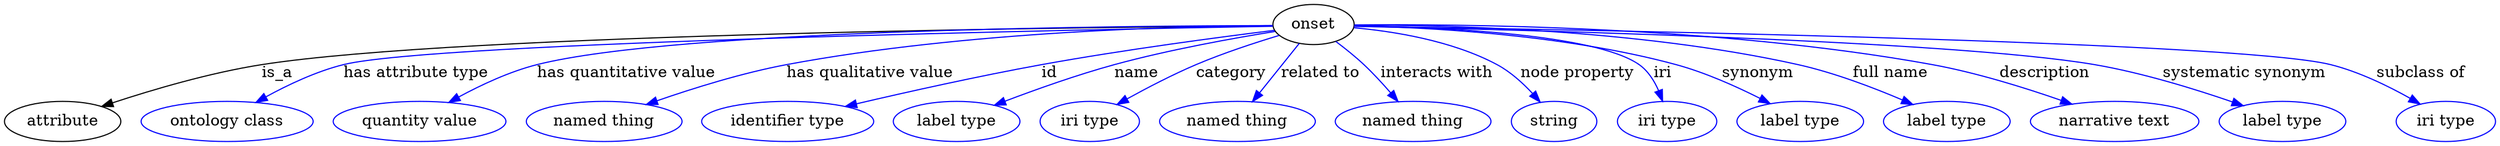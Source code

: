 digraph {
	graph [bb="0,0,1801,122"];
	node [label="\N"];
	onset	[height=0.5,
		label=onset,
		pos="945.57,104",
		width=0.79928];
	attribute	[height=0.5,
		pos="39.574,18",
		width=1.0993];
	onset -> attribute	[label=is_a,
		lp="209.85,61",
		pos="e,68.497,30.529 916.64,102.56 796.94,100.62 340.11,91.749 198.02,68 156.12,60.997 109.89,45.791 78.238,34.164"];
	"has attribute type"	[color=blue,
		height=0.5,
		label="ontology class",
		pos="158.57,18",
		width=1.6931];
	onset -> "has attribute type"	[color=blue,
		label="has attribute type",
		lp="311.78,61",
		pos="e,184.18,34.438 916.78,102.99 803.69,102.75 389.91,99.649 263.16,68 238.64,61.878 212.91,49.906 193.11,39.329",
		style=solid];
	"has quantitative value"	[color=blue,
		height=0.5,
		label="quantity value",
		pos="297.57,18",
		width=1.6792];
	onset -> "has quantitative value"	[color=blue,
		label="has quantitative value",
		lp="462.61,61",
		pos="e,323.03,34.337 916.79,102.57 819.03,100.88 500.37,93.499 401.5,68 377.16,61.721 351.59,49.747 331.91,39.208",
		style=solid];
	"has qualitative value"	[color=blue,
		height=0.5,
		label="named thing",
		pos="430.57,18",
		width=1.5019];
	onset -> "has qualitative value"	[color=blue,
		label="has qualitative value",
		lp="634.11,61",
		pos="e,463.3,32.4 916.52,102.5 853.77,100.93 701.16,94.472 576.5,68 540.69,60.394 501.41,46.894 472.63,35.987",
		style=solid];
	id	[color=blue,
		height=0.5,
		label="identifier type",
		pos="562.57,18",
		width=1.652];
	onset -> id	[color=blue,
		label=id,
		lp="759.02,61",
		pos="e,604.65,30.783 917.98,98.641 880.42,92.562 811.19,80.831 752.68,68 705.62,57.679 652.56,43.815 614.48,33.468",
		style=solid];
	name	[color=blue,
		height=0.5,
		label="label type",
		pos="684.57,18",
		width=1.2425];
	onset -> name	[color=blue,
		label=name,
		lp="819.73,61",
		pos="e,713.15,32.081 918.68,97.563 890,91.483 843.42,80.791 804.26,68 776.31,58.871 745.63,46.26 722.34,36.117",
		style=solid];
	category	[color=blue,
		height=0.5,
		label="iri type",
		pos="782.57,18",
		width=0.9834];
	onset -> category	[color=blue,
		label=category,
		lp="886.67,61",
		pos="e,803.08,32.789 921.47,93.985 904.62,87.414 881.76,77.95 862.38,68 845.13,59.143 826.64,47.905 811.8,38.426",
		style=solid];
	"related to"	[color=blue,
		height=0.5,
		label="named thing",
		pos="889.57,18",
		width=1.5019];
	onset -> "related to"	[color=blue,
		label="related to",
		lp="947.81,61",
		pos="e,900.83,35.882 935.04,87.2 927.04,75.193 915.86,58.428 906.59,44.526",
		style=solid];
	"interacts with"	[color=blue,
		height=0.5,
		label="named thing",
		pos="1015.6,18",
		width=1.5019];
	onset -> "interacts with"	[color=blue,
		label="interacts with",
		lp="1026.5,61",
		pos="e,1003.2,35.597 959.55,88.25 965.25,82.092 971.84,74.8 977.57,68 984.09,60.261 990.95,51.599 997.01,43.735",
		style=solid];
	"node property"	[color=blue,
		height=0.5,
		label=string,
		pos="1117.6,18",
		width=0.8403];
	onset -> "node property"	[color=blue,
		label="node property",
		lp="1126.6,61",
		pos="e,1105.5,34.808 973.55,99.184 999.57,94.706 1038.7,85.548 1068.6,68 1079.8,61.4 1090.3,51.616 1098.7,42.524",
		style=solid];
	iri	[color=blue,
		height=0.5,
		label="iri type",
		pos="1201.6,18",
		width=0.9834];
	onset -> iri	[color=blue,
		label=iri,
		lp="1189.8,61",
		pos="e,1195,35.785 974.21,101.4 1027.1,97.99 1137.8,88.56 1169.6,68 1178.3,62.353 1185.2,53.381 1190.3,44.648",
		style=solid];
	synonym	[color=blue,
		height=0.5,
		label="label type",
		pos="1299.6,18",
		width=1.2425];
	onset -> synonym	[color=blue,
		label=synonym,
		lp="1260.2,61",
		pos="e,1275.8,33.344 974.4,102 1022.2,99.696 1120.4,92.173 1199.6,68 1223.1,60.821 1247.9,48.68 1267,38.28",
		style=solid];
	"full name"	[color=blue,
		height=0.5,
		label="label type",
		pos="1406.6,18",
		width=1.2425];
	onset -> "full name"	[color=blue,
		label="full name",
		lp="1356.2,61",
		pos="e,1380.4,32.606 974.61,102.91 1034.5,102.11 1175.5,96.996 1289.6,68 1318,60.782 1348.4,47.838 1371.2,37.066",
		style=solid];
	description	[color=blue,
		height=0.5,
		label="narrative text",
		pos="1526.6,18",
		width=1.5834];
	onset -> description	[color=blue,
		label=description,
		lp="1465.7,61",
		pos="e,1494.4,32.916 974.57,103.26 1045.6,103.34 1233.8,100.23 1386.6,68 1420.6,60.819 1457.7,47.575 1485.2,36.664",
		style=solid];
	"systematic synonym"	[color=blue,
		height=0.5,
		label="label type",
		pos="1646.6,18",
		width=1.2425];
	onset -> "systematic synonym"	[color=blue,
		label="systematic synonym",
		lp="1611.5,61",
		pos="e,1616.7,31.586 974.49,102.17 1073.5,99.179 1398.2,88.039 1500.6,68 1537.7,60.729 1578.4,46.525 1607.4,35.274",
		style=solid];
	"subclass of"	[color=blue,
		height=0.5,
		label="iri type",
		pos="1765.6,18",
		width=0.9834];
	onset -> "subclass of"	[color=blue,
		label="subclass of",
		lp="1737.5,61",
		pos="e,1745.2,33.073 974.67,103.28 1092.9,104.14 1537.7,104.82 1672.6,68 1695.4,61.779 1718.9,49.322 1736.6,38.526",
		style=solid];
}
